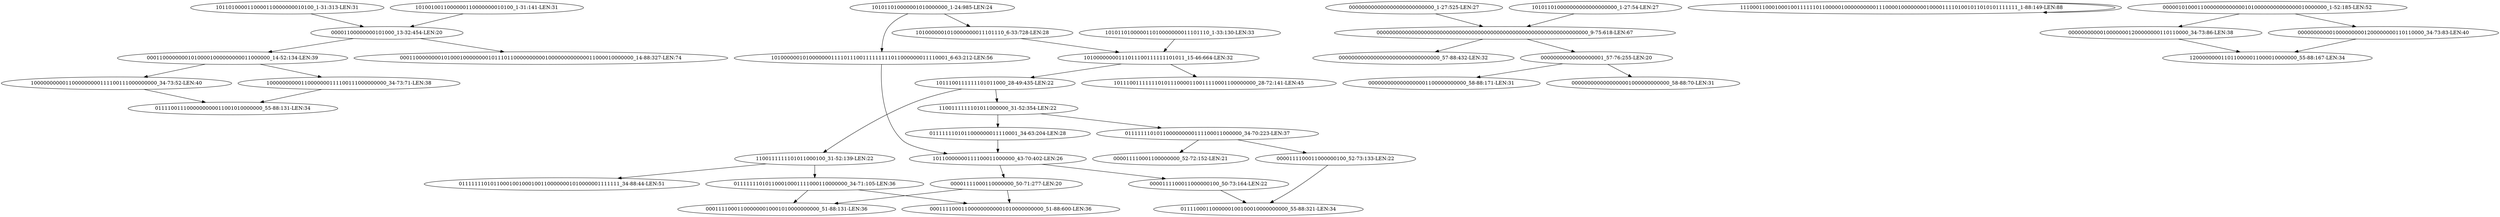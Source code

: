 digraph G {
    "000110000000010100001000000000011000000_14-52:134-LEN:39" -> "1000000000011000000000111100111000000000_34-73:52-LEN:40";
    "000110000000010100001000000000011000000_14-52:134-LEN:39" -> "10000000000110000000111100111000000000_34-73:71-LEN:38";
    "101011010000001010000000_1-24:985-LEN:24" -> "1010000001010000000011101110_6-33:728-LEN:28";
    "101011010000001010000000_1-24:985-LEN:24" -> "10100000010100000001111011100111111111011000000011110001_6-63:212-LEN:56";
    "1100111111101011000100_31-52:139-LEN:22" -> "011111110101100010001111000110000000_34-71:105-LEN:36";
    "1100111111101011000100_31-52:139-LEN:22" -> "011111110101100010010001001100000001010000001111111_34-88:44-LEN:51";
    "0111111101011000000011110001_34-63:204-LEN:28" -> "10110000000111100011000000_43-70:402-LEN:26";
    "011111110101100010001111000110000000_34-71:105-LEN:36" -> "000111100011000000000001010000000000_51-88:600-LEN:36";
    "011111110101100010001111000110000000_34-71:105-LEN:36" -> "000111100011000000010001010000000000_51-88:131-LEN:36";
    "10100000000111011100111111101011_15-46:664-LEN:32" -> "1011100111111101011000_28-49:435-LEN:22";
    "10100000000111011100111111101011_15-46:664-LEN:32" -> "101110011111110101110000110011110001100000000_28-72:141-LEN:45";
    "000000000000000000000000000_1-27:525-LEN:27" -> "0000000000000000000000000000000000000000000000000000000000000000000_9-75:618-LEN:67";
    "101011010000011010000000011101110_1-33:130-LEN:33" -> "10100000000111011100111111101011_15-46:664-LEN:32";
    "1110001100010001001111110110000010000000000111000010000000010000111101001011010101111111_1-88:149-LEN:88" -> "1110001100010001001111110110000010000000000111000010000000010000111101001011010101111111_1-88:149-LEN:88";
    "0000000000000000000000000000000000000000000000000000000000000000000_9-75:618-LEN:67" -> "00000000000000000000000000000000_57-88:432-LEN:32";
    "0000000000000000000000000000000000000000000000000000000000000000000_9-75:618-LEN:67" -> "00000000000000000001_57-76:255-LEN:20";
    "0000010100011000000000000010100000000000000010000000_1-52:185-LEN:52" -> "00000000000100000001200000000110110000_34-73:86-LEN:38";
    "0000010100011000000000000010100000000000000010000000_1-52:185-LEN:52" -> "0000000000010000000001200000000110110000_34-73:83-LEN:40";
    "1010000001010000000011101110_6-33:728-LEN:28" -> "10100000000111011100111111101011_15-46:664-LEN:32";
    "00001111000110000000_50-71:277-LEN:20" -> "000111100011000000000001010000000000_51-88:600-LEN:36";
    "00001111000110000000_50-71:277-LEN:20" -> "000111100011000000010001010000000000_51-88:131-LEN:36";
    "0000111100011000000100_50-73:164-LEN:22" -> "0111100011000000100100010000000000_55-88:321-LEN:34";
    "1011010000110000110000000010100_1-31:313-LEN:31" -> "00001100000000101000_13-32:454-LEN:20";
    "1010010011000000110000000010100_1-31:141-LEN:31" -> "00001100000000101000_13-32:454-LEN:20";
    "00000000000100000001200000000110110000_34-73:86-LEN:38" -> "1200000000110110000011000010000000_55-88:167-LEN:34";
    "1011100111111101011000_28-49:435-LEN:22" -> "1100111111101011000100_31-52:139-LEN:22";
    "1011100111111101011000_28-49:435-LEN:22" -> "1100111111101011000000_31-52:354-LEN:22";
    "10100000010100000001111011100111111111011000000011110001_6-63:212-LEN:56" -> "10110000000111100011000000_43-70:402-LEN:26";
    "0111111101011000000000111100011000000_34-70:223-LEN:37" -> "000011110001100000000_52-72:152-LEN:21";
    "0111111101011000000000111100011000000_34-70:223-LEN:37" -> "0000111100011000000100_52-73:133-LEN:22";
    "00000000000000000001_57-76:255-LEN:20" -> "0000000000000000001100000000000_58-88:171-LEN:31";
    "00000000000000000001_57-76:255-LEN:20" -> "0000000000000000001000000000000_58-88:70-LEN:31";
    "1000000000011000000000111100111000000000_34-73:52-LEN:40" -> "0111100111000000000011001010000000_55-88:131-LEN:34";
    "10000000000110000000111100111000000000_34-73:71-LEN:38" -> "0111100111000000000011001010000000_55-88:131-LEN:34";
    "10110000000111100011000000_43-70:402-LEN:26" -> "00001111000110000000_50-71:277-LEN:20";
    "10110000000111100011000000_43-70:402-LEN:26" -> "0000111100011000000100_50-73:164-LEN:22";
    "0000000000010000000001200000000110110000_34-73:83-LEN:40" -> "1200000000110110000011000010000000_55-88:167-LEN:34";
    "1100111111101011000000_31-52:354-LEN:22" -> "0111111101011000000011110001_34-63:204-LEN:28";
    "1100111111101011000000_31-52:354-LEN:22" -> "0111111101011000000000111100011000000_34-70:223-LEN:37";
    "101011010000000000000000000_1-27:54-LEN:27" -> "0000000000000000000000000000000000000000000000000000000000000000000_9-75:618-LEN:67";
    "00001100000000101000_13-32:454-LEN:20" -> "000110000000010100001000000000011000000_14-52:134-LEN:39";
    "00001100000000101000_13-32:454-LEN:20" -> "00011000000001010001000000001011101100000000001000000000000011000010000000_14-88:327-LEN:74";
    "0000111100011000000100_52-73:133-LEN:22" -> "0111100011000000100100010000000000_55-88:321-LEN:34";
}
